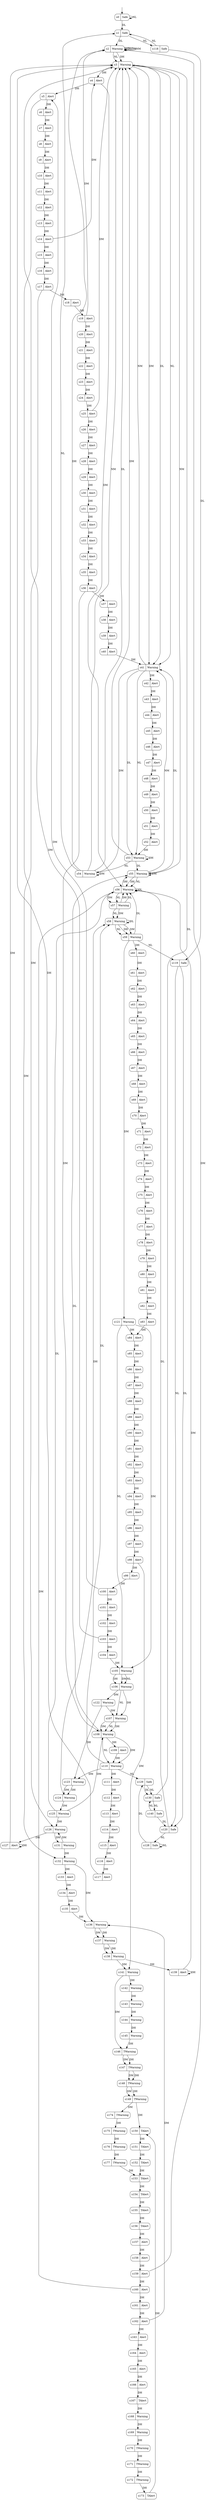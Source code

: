 digraph Trace_2nd {
s0 [label="s0|Safe", shape=record, style=rounded];
s1 [label="s1|Safe", shape=record, style=rounded];
s2 [label="s2|Warning", shape=record, style=rounded];
s3 [label="s3|Warning", shape=record, style=rounded];
s4 [label="s4|Alert", shape=record, style=rounded];
s5 [label="s5|Alert", shape=record, style=rounded];
s6 [label="s6|Alert", shape=record, style=rounded];
s7 [label="s7|Alert", shape=record, style=rounded];
s8 [label="s8|Alert", shape=record, style=rounded];
s9 [label="s9|Alert", shape=record, style=rounded];
s10 [label="s10|Alert", shape=record, style=rounded];
s11 [label="s11|Alert", shape=record, style=rounded];
s12 [label="s12|Alert", shape=record, style=rounded];
s13 [label="s13|Alert", shape=record, style=rounded];
s14 [label="s14|Alert", shape=record, style=rounded];
s15 [label="s15|Alert", shape=record, style=rounded];
s16 [label="s16|Alert", shape=record, style=rounded];
s17 [label="s17|Alert", shape=record, style=rounded];
s18 [label="s18|Alert", shape=record, style=rounded];
s19 [label="s19|Alert", shape=record, style=rounded];
s20 [label="s20|Alert", shape=record, style=rounded];
s21 [label="s21|Alert", shape=record, style=rounded];
s22 [label="s22|Alert", shape=record, style=rounded];
s23 [label="s23|Alert", shape=record, style=rounded];
s24 [label="s24|Alert", shape=record, style=rounded];
s25 [label="s25|Alert", shape=record, style=rounded];
s26 [label="s26|Alert", shape=record, style=rounded];
s27 [label="s27|Alert", shape=record, style=rounded];
s28 [label="s28|Alert", shape=record, style=rounded];
s29 [label="s29|Alert", shape=record, style=rounded];
s30 [label="s30|Alert", shape=record, style=rounded];
s31 [label="s31|Alert", shape=record, style=rounded];
s32 [label="s32|Alert", shape=record, style=rounded];
s33 [label="s33|Alert", shape=record, style=rounded];
s34 [label="s34|Alert", shape=record, style=rounded];
s35 [label="s35|Alert", shape=record, style=rounded];
s36 [label="s36|Alert", shape=record, style=rounded];
s37 [label="s37|Alert", shape=record, style=rounded];
s38 [label="s38|Alert", shape=record, style=rounded];
s39 [label="s39|Alert", shape=record, style=rounded];
s40 [label="s40|Alert", shape=record, style=rounded];
s41 [label="s41|Warning", shape=record, style=rounded];
s42 [label="s42|Alert", shape=record, style=rounded];
s43 [label="s43|Alert", shape=record, style=rounded];
s44 [label="s44|Alert", shape=record, style=rounded];
s45 [label="s45|Alert", shape=record, style=rounded];
s46 [label="s46|Alert", shape=record, style=rounded];
s47 [label="s47|Alert", shape=record, style=rounded];
s48 [label="s48|Alert", shape=record, style=rounded];
s49 [label="s49|Alert", shape=record, style=rounded];
s50 [label="s50|Alert", shape=record, style=rounded];
s51 [label="s51|Alert", shape=record, style=rounded];
s52 [label="s52|Alert", shape=record, style=rounded];
s53 [label="s53|Warning", shape=record, style=rounded];
s54 [label="s54|Warning", shape=record, style=rounded];
s55 [label="s55|Warning", shape=record, style=rounded];
s56 [label="s56|Warning", shape=record, style=rounded];
s57 [label="s57|Warning", shape=record, style=rounded];
s58 [label="s58|Warning", shape=record, style=rounded];
s59 [label="s59|Warning", shape=record, style=rounded];
s60 [label="s60|Alert", shape=record, style=rounded];
s61 [label="s61|Alert", shape=record, style=rounded];
s62 [label="s62|Alert", shape=record, style=rounded];
s63 [label="s63|Alert", shape=record, style=rounded];
s64 [label="s64|Alert", shape=record, style=rounded];
s65 [label="s65|Alert", shape=record, style=rounded];
s66 [label="s66|Alert", shape=record, style=rounded];
s67 [label="s67|Alert", shape=record, style=rounded];
s68 [label="s68|Alert", shape=record, style=rounded];
s69 [label="s69|Alert", shape=record, style=rounded];
s70 [label="s70|Alert", shape=record, style=rounded];
s71 [label="s71|Alert", shape=record, style=rounded];
s72 [label="s72|Alert", shape=record, style=rounded];
s73 [label="s73|Alert", shape=record, style=rounded];
s74 [label="s74|Alert", shape=record, style=rounded];
s75 [label="s75|Alert", shape=record, style=rounded];
s76 [label="s76|Alert", shape=record, style=rounded];
s77 [label="s77|Alert", shape=record, style=rounded];
s78 [label="s78|Alert", shape=record, style=rounded];
s79 [label="s79|Alert", shape=record, style=rounded];
s80 [label="s80|Alert", shape=record, style=rounded];
s81 [label="s81|Alert", shape=record, style=rounded];
s82 [label="s82|Alert", shape=record, style=rounded];
s83 [label="s83|Alert", shape=record, style=rounded];
s84 [label="s84|Alert", shape=record, style=rounded];
s85 [label="s85|Alert", shape=record, style=rounded];
s86 [label="s86|Alert", shape=record, style=rounded];
s87 [label="s87|Alert", shape=record, style=rounded];
s88 [label="s88|Alert", shape=record, style=rounded];
s89 [label="s89|Alert", shape=record, style=rounded];
s90 [label="s90|Alert", shape=record, style=rounded];
s91 [label="s91|Alert", shape=record, style=rounded];
s92 [label="s92|Alert", shape=record, style=rounded];
s93 [label="s93|Alert", shape=record, style=rounded];
s94 [label="s94|Alert", shape=record, style=rounded];
s95 [label="s95|Alert", shape=record, style=rounded];
s96 [label="s96|Alert", shape=record, style=rounded];
s97 [label="s97|Alert", shape=record, style=rounded];
s98 [label="s98|Alert", shape=record, style=rounded];
s99 [label="s99|Alert", shape=record, style=rounded];
s100 [label="s100|Alert", shape=record, style=rounded];
s101 [label="s101|Alert", shape=record, style=rounded];
s102 [label="s102|Alert", shape=record, style=rounded];
s103 [label="s103|Alert", shape=record, style=rounded];
s104 [label="s104|Alert", shape=record, style=rounded];
s105 [label="s105|Warning", shape=record, style=rounded];
s106 [label="s106|Warning", shape=record, style=rounded];
s107 [label="s107|Warning", shape=record, style=rounded];
s108 [label="s108|Warning", shape=record, style=rounded];
s109 [label="s109|Alert", shape=record, style=rounded];
s110 [label="s110|Warning", shape=record, style=rounded];
s111 [label="s111|Alert", shape=record, style=rounded];
s112 [label="s112|Alert", shape=record, style=rounded];
s113 [label="s113|Alert", shape=record, style=rounded];
s114 [label="s114|Alert", shape=record, style=rounded];
s115 [label="s115|Alert", shape=record, style=rounded];
s116 [label="s116|Alert", shape=record, style=rounded];
s117 [label="s117|Alert", shape=record, style=rounded];
s118 [label="s118|Safe", shape=record, style=rounded];
s119 [label="s119|Safe", shape=record, style=rounded];
s120 [label="s120|Safe", shape=record, style=rounded];
s121 [label="s121|Warning", shape=record, style=rounded];
s122 [label="s122|Warning", shape=record, style=rounded];
s123 [label="s123|Warning", shape=record, style=rounded];
s124 [label="s124|Warning", shape=record, style=rounded];
s125 [label="s125|Warning", shape=record, style=rounded];
s126 [label="s126|Warning", shape=record, style=rounded];
s127 [label="s127|Alert", shape=record, style=rounded];
s128 [label="s128|Safe", shape=record, style=rounded];
s129 [label="s129|Safe", shape=record, style=rounded];
s130 [label="s130|Safe", shape=record, style=rounded];
s131 [label="s131|Warning", shape=record, style=rounded];
s132 [label="s132|Warning", shape=record, style=rounded];
s133 [label="s133|Alert", shape=record, style=rounded];
s134 [label="s134|Alert", shape=record, style=rounded];
s135 [label="s135|Alert", shape=record, style=rounded];
s136 [label="s136|Warning", shape=record, style=rounded];
s137 [label="s137|Warning", shape=record, style=rounded];
s138 [label="s138|Warning", shape=record, style=rounded];
s139 [label="s139|Alert", shape=record, style=rounded];
s140 [label="s140|Safe", shape=record, style=rounded];
s141 [label="s141|Warning", shape=record, style=rounded];
s142 [label="s142|Warning", shape=record, style=rounded];
s143 [label="s143|Warning", shape=record, style=rounded];
s144 [label="s144|Warning", shape=record, style=rounded];
s145 [label="s145|Warning", shape=record, style=rounded];
s146 [label="s146|TWarning", shape=record, style=rounded];
s147 [label="s147|TWarning", shape=record, style=rounded];
s148 [label="s148|TWarning", shape=record, style=rounded];
s149 [label="s149|TWarning", shape=record, style=rounded];
s150 [label="s150|TAlert", shape=record, style=rounded];
s151 [label="s151|TAlert", shape=record, style=rounded];
s152 [label="s152|TAlert", shape=record, style=rounded];
s153 [label="s153|TAlert", shape=record, style=rounded];
s154 [label="s154|TAlert", shape=record, style=rounded];
s155 [label="s155|TAlert", shape=record, style=rounded];
s156 [label="s156|TAlert", shape=record, style=rounded];
s157 [label="s157|Alert", shape=record, style=rounded];
s158 [label="s158|Alert", shape=record, style=rounded];
s159 [label="s159|Alert", shape=record, style=rounded];
s160 [label="s160|Alert", shape=record, style=rounded];
s161 [label="s161|Alert", shape=record, style=rounded];
s162 [label="s162|Alert", shape=record, style=rounded];
s163 [label="s163|Alert", shape=record, style=rounded];
s164 [label="s164|Alert", shape=record, style=rounded];
s165 [label="s165|Alert", shape=record, style=rounded];
s166 [label="s166|Alert", shape=record, style=rounded];
s167 [label="s167|TAlert", shape=record, style=rounded];
s168 [label="s168|Warning", shape=record, style=rounded];
s169 [label="s169|Warning", shape=record, style=rounded];
s170 [label="s170|TWarning", shape=record, style=rounded];
s171 [label="s171|TWarning", shape=record, style=rounded];
s172 [label="s172|TWarning", shape=record, style=rounded];
s173 [label="s173|TAlert", shape=record, style=rounded];
s174 [label="s174|TWarning", shape=record, style=rounded];
s175 [label="s175|TWarning", shape=record, style=rounded];
s176 [label="s176|TWarning", shape=record, style=rounded];
s177 [label="s177|TWarning", shape=record, style=rounded];
s0 -> s0  [label="NL"];
s0 -> s1  [label="DL"];
s1 -> s2  [label="DL"];
s1 -> s118  [label="NL"];
s2 -> s2  [label="DL"];
s2 -> s2  [label="DM"];
s2 -> s3  [label="DH"];
s2 -> s2  [label="NM"];
s2 -> s3  [label="NL"];
s3 -> s4  [label="DH"];
s3 -> s41  [label="DM"];
s3 -> s41  [label="DL"];
s3 -> s41  [label="NL"];
s3 -> s55  [label="NM"];
s4 -> s5  [label="DH"];
s4 -> s56  [label="DM"];
s5 -> s6  [label="DH"];
s5 -> s126  [label="DM"];
s6 -> s7  [label="DH"];
s7 -> s8  [label="DH"];
s8 -> s9  [label="DH"];
s9 -> s10  [label="DH"];
s10 -> s11  [label="DH"];
s11 -> s12  [label="DH"];
s12 -> s13  [label="DH"];
s13 -> s14  [label="DH"];
s14 -> s15  [label="DH"];
s14 -> s4  [label="DM"];
s15 -> s16  [label="DH"];
s16 -> s17  [label="DH"];
s17 -> s18  [label="DH"];
s17 -> s132  [label="DM"];
s18 -> s19  [label="DH"];
s19 -> s20  [label="DH"];
s19 -> s2  [label="DM"];
s20 -> s21  [label="DH"];
s21 -> s22  [label="DH"];
s22 -> s23  [label="DH"];
s23 -> s24  [label="DH"];
s24 -> s25  [label="DH"];
s25 -> s26  [label="DH"];
s25 -> s3  [label="DM"];
s26 -> s27  [label="DH"];
s27 -> s28  [label="DH"];
s28 -> s29  [label="DH"];
s29 -> s30  [label="DH"];
s30 -> s31  [label="DH"];
s31 -> s32  [label="DH"];
s32 -> s33  [label="DH"];
s33 -> s34  [label="DH"];
s34 -> s35  [label="DH"];
s35 -> s36  [label="DH"];
s36 -> s37  [label="DH"];
s36 -> s108  [label="DM"];
s37 -> s38  [label="DH"];
s38 -> s39  [label="DH"];
s39 -> s40  [label="DH"];
s40 -> s41  [label="DH"];
s41 -> s42  [label="DH"];
s41 -> s54  [label="DM"];
s41 -> s53  [label="DL"];
s41 -> s53  [label="NL"];
s41 -> s3  [label="NM"];
s42 -> s43  [label="DH"];
s43 -> s44  [label="DH"];
s44 -> s45  [label="DH"];
s45 -> s46  [label="DH"];
s46 -> s47  [label="DH"];
s47 -> s48  [label="DH"];
s48 -> s49  [label="DH"];
s49 -> s50  [label="DH"];
s50 -> s51  [label="DH"];
s51 -> s52  [label="DH"];
s52 -> s53  [label="DH"];
s53 -> s53  [label="DH"];
s53 -> s3  [label="DM"];
s53 -> s55  [label="DL"];
s53 -> s54  [label="NL"];
s54 -> s54  [label="DM"];
s54 -> s2  [label="DH"];
s54 -> s3  [label="DL"];
s54 -> s1  [label="NL"];
s54 -> s3  [label="NM"];
s55 -> s41  [label="DL"];
s55 -> s55  [label="DM"];
s55 -> s56  [label="DH"];
s55 -> s56  [label="NL"];
s55 -> s41  [label="NM"];
s56 -> s55  [label="DH"];
s56 -> s57  [label="DM"];
s56 -> s56  [label="DL"];
s56 -> s57  [label="NL"];
s57 -> s56  [label="DH"];
s57 -> s58  [label="DM"];
s57 -> s58  [label="NL"];
s57 -> s56  [label="DL"];
s58 -> s59  [label="DH"];
s58 -> s59  [label="DM"];
s58 -> s59  [label="NL"];
s58 -> s58  [label="DL"];
s59 -> s60  [label="DH"];
s59 -> s121  [label="DM"];
s59 -> s119  [label="NL"];
s59 -> s56  [label="DL"];
s60 -> s61  [label="DH"];
s61 -> s62  [label="DH"];
s62 -> s63  [label="DH"];
s63 -> s64  [label="DH"];
s64 -> s65  [label="DH"];
s65 -> s66  [label="DH"];
s66 -> s67  [label="DH"];
s67 -> s68  [label="DH"];
s68 -> s69  [label="DH"];
s69 -> s70  [label="DH"];
s70 -> s71  [label="DH"];
s71 -> s72  [label="DH"];
s72 -> s73  [label="DH"];
s73 -> s74  [label="DH"];
s74 -> s75  [label="DH"];
s75 -> s76  [label="DH"];
s76 -> s77  [label="DH"];
s77 -> s78  [label="DH"];
s78 -> s79  [label="DH"];
s79 -> s80  [label="DH"];
s80 -> s81  [label="DH"];
s81 -> s82  [label="DH"];
s82 -> s83  [label="DH"];
s83 -> s84  [label="DH"];
s84 -> s85  [label="DH"];
s85 -> s86  [label="DH"];
s86 -> s87  [label="DH"];
s87 -> s88  [label="DH"];
s88 -> s89  [label="DH"];
s89 -> s90  [label="DH"];
s90 -> s91  [label="DH"];
s91 -> s92  [label="DH"];
s92 -> s93  [label="DH"];
s93 -> s94  [label="DH"];
s94 -> s95  [label="DH"];
s95 -> s96  [label="DH"];
s96 -> s97  [label="DH"];
s97 -> s98  [label="DH"];
s98 -> s99  [label="DH"];
s98 -> s141  [label="DM"];
s99 -> s100  [label="DH"];
s100 -> s101  [label="DH"];
s100 -> s5  [label="DM"];
s101 -> s102  [label="DH"];
s102 -> s103  [label="DH"];
s103 -> s104  [label="DH"];
s103 -> s3  [label="DM"];
s104 -> s105  [label="DH"];
s105 -> s106  [label="DH"];
s105 -> s106  [label="DM"];
s105 -> s106  [label="NL"];
s106 -> s107  [label="DH"];
s106 -> s122  [label="DM"];
s106 -> s107  [label="NL"];
s107 -> s108  [label="DH"];
s107 -> s108  [label="DM"];
s107 -> s108  [label="NL"];
s108 -> s109  [label="DH"];
s108 -> s110  [label="DM"];
s108 -> s110  [label="NL"];
s108 -> s55  [label="DL"];
s109 -> s110  [label="DH"];
s110 -> s111  [label="DH"];
s110 -> s123  [label="DM"];
s110 -> s58  [label="DL"];
s110 -> s129  [label="NL"];
s111 -> s112  [label="DH"];
s112 -> s113  [label="DH"];
s113 -> s114  [label="DH"];
s114 -> s115  [label="DH"];
s115 -> s116  [label="DH"];
s116 -> s117  [label="DH"];
s117 -> s3  [label="DH"];
s118 -> s1  [label="NL"];
s118 -> s119  [label="DL"];
s119 -> s120  [label="DL"];
s119 -> s120  [label="NL"];
s120 -> s56  [label="DL"];
s120 -> s128  [label="NL"];
s121 -> s84  [label="DH"];
s121 -> s105  [label="DM"];
s121 -> s105  [label="NL"];
s122 -> s123  [label="DH"];
s122 -> s107  [label="DM"];
s123 -> s124  [label="DH"];
s123 -> s124  [label="DM"];
s124 -> s58  [label="DH"];
s124 -> s125  [label="DM"];
s125 -> s108  [label="DM"];
s125 -> s126  [label="DH"];
s125 -> s56  [label="DL"];
s126 -> s127  [label="DH"];
s126 -> s131  [label="DM"];
s127 -> s127  [label="DH"];
s127 -> s3  [label="DM"];
s128 -> s128  [label="NL"];
s128 -> s129  [label="DL"];
s129 -> s130  [label="DL"];
s129 -> s130  [label="NL"];
s130 -> s3  [label="DL"];
s130 -> s140  [label="NL"];
s131 -> s126  [label="DM"];
s131 -> s132  [label="DH"];
s132 -> s133  [label="DH"];
s132 -> s136  [label="DM"];
s133 -> s134  [label="DH"];
s134 -> s135  [label="DH"];
s135 -> s136  [label="DH"];
s136 -> s137  [label="DH"];
s136 -> s137  [label="DM"];
s137 -> s138  [label="DH"];
s137 -> s138  [label="DM"];
s138 -> s139  [label="DH"];
s138 -> s141  [label="DM"];
s139 -> s139  [label="DH"];
s139 -> s56  [label="DM"];
s140 -> s130  [label="NL"];
s140 -> s120  [label="DL"];
s141 -> s142  [label="DH"];
s141 -> s146  [label="DM"];
s142 -> s143  [label="DH"];
s143 -> s144  [label="DH"];
s144 -> s145  [label="DH"];
s145 -> s146  [label="DH"];
s146 -> s147  [label="DH"];
s146 -> s147  [label="DM"];
s147 -> s148  [label="DH"];
s147 -> s148  [label="DM"];
s148 -> s149  [label="DH"];
s148 -> s149  [label="DM"];
s149 -> s150  [label="DH"];
s149 -> s174  [label="DM"];
s150 -> s151  [label="DH"];
s151 -> s152  [label="DH"];
s152 -> s153  [label="DH"];
s153 -> s154  [label="DH"];
s154 -> s155  [label="DH"];
s155 -> s156  [label="DH"];
s156 -> s157  [label="DH"];
s157 -> s158  [label="DH"];
s158 -> s159  [label="DH"];
s159 -> s160  [label="DH"];
s159 -> s2  [label="DM"];
s160 -> s161  [label="DH"];
s160 -> s56  [label="DM"];
s161 -> s162  [label="DH"];
s162 -> s163  [label="DH"];
s162 -> s136  [label="DM"];
s163 -> s164  [label="DH"];
s164 -> s165  [label="DH"];
s165 -> s166  [label="DH"];
s166 -> s167  [label="DH"];
s167 -> s168  [label="DH"];
s168 -> s169  [label="DH"];
s169 -> s170  [label="DH"];
s170 -> s171  [label="DH"];
s171 -> s172  [label="DH"];
s172 -> s173  [label="DH"];
s173 -> s150  [label="DH"];
s174 -> s175  [label="DH"];
s175 -> s176  [label="DH"];
s176 -> s177  [label="DH"];
s177 -> s153  [label="DH"];
__start0 [label="", shape=none];
__start0 -> s0  [label=""];
}
